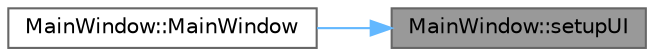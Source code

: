 digraph "MainWindow::setupUI"
{
 // LATEX_PDF_SIZE
  bgcolor="transparent";
  edge [fontname=Helvetica,fontsize=10,labelfontname=Helvetica,labelfontsize=10];
  node [fontname=Helvetica,fontsize=10,shape=box,height=0.2,width=0.4];
  rankdir="RL";
  Node1 [id="Node000001",label="MainWindow::setupUI",height=0.2,width=0.4,color="gray40", fillcolor="grey60", style="filled", fontcolor="black",tooltip="Настраивает пользовательский интерфейс главного окна"];
  Node1 -> Node2 [id="edge1_Node000001_Node000002",dir="back",color="steelblue1",style="solid",tooltip=" "];
  Node2 [id="Node000002",label="MainWindow::MainWindow",height=0.2,width=0.4,color="grey40", fillcolor="white", style="filled",URL="$class_main_window.html#a986c9e82e47db4e6c05320c429c425bc",tooltip="Конструктор класса MainWindow."];
}
